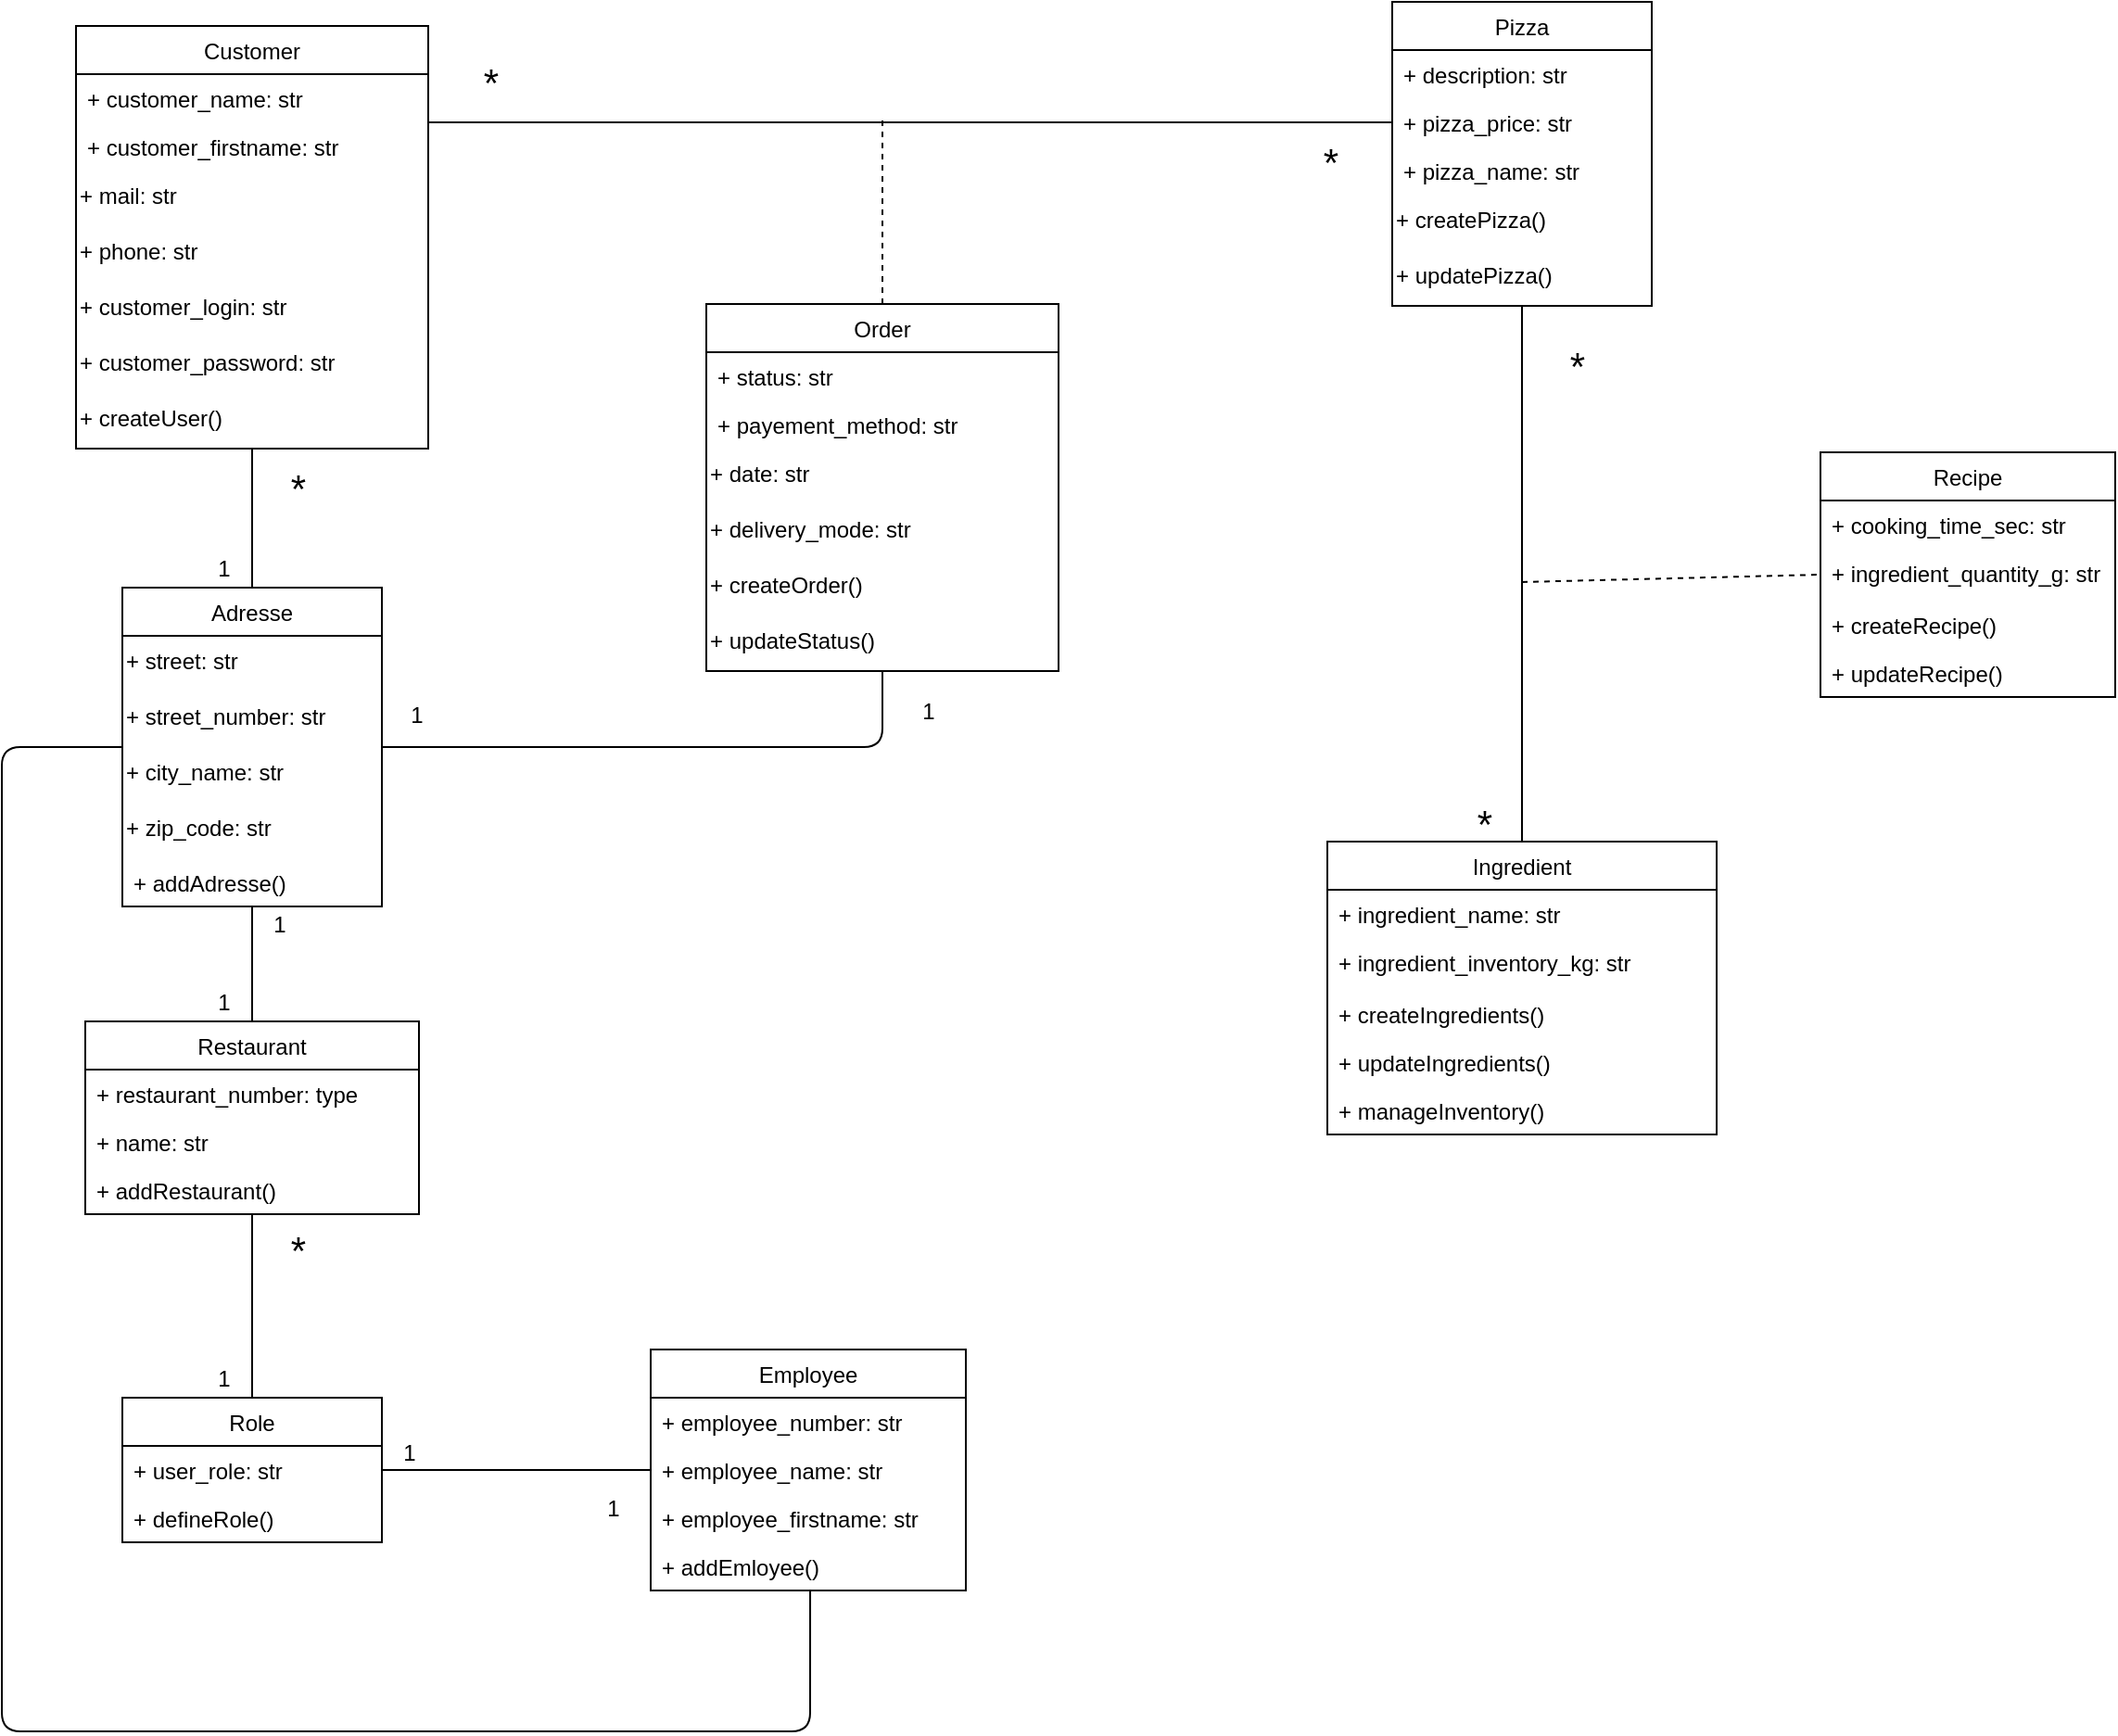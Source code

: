 <mxfile version="14.6.6" type="device"><diagram id="Iy9yu8aMUoGa1q2dJhIb" name="Page-1"><mxGraphModel dx="1422" dy="791" grid="1" gridSize="10" guides="1" tooltips="1" connect="1" arrows="1" fold="1" page="1" pageScale="1" pageWidth="827" pageHeight="1169" math="0" shadow="0"><root><mxCell id="0"/><mxCell id="1" parent="0"/><mxCell id="9qdpSm--9qZKUrbQiOAT-15" value="Pizza" style="swimlane;fontStyle=0;childLayout=stackLayout;horizontal=1;startSize=26;fillColor=none;horizontalStack=0;resizeParent=1;resizeParentMax=0;resizeLast=0;collapsible=1;marginBottom=0;" parent="1" vertex="1"><mxGeometry x="880" y="97" width="140" height="164" as="geometry"/></mxCell><mxCell id="9qdpSm--9qZKUrbQiOAT-16" value="+ description: str" style="text;strokeColor=none;fillColor=none;align=left;verticalAlign=top;spacingLeft=4;spacingRight=4;overflow=hidden;rotatable=0;points=[[0,0.5],[1,0.5]];portConstraint=eastwest;" parent="9qdpSm--9qZKUrbQiOAT-15" vertex="1"><mxGeometry y="26" width="140" height="26" as="geometry"/></mxCell><mxCell id="9qdpSm--9qZKUrbQiOAT-17" value="+ pizza_price: str" style="text;strokeColor=none;fillColor=none;align=left;verticalAlign=top;spacingLeft=4;spacingRight=4;overflow=hidden;rotatable=0;points=[[0,0.5],[1,0.5]];portConstraint=eastwest;" parent="9qdpSm--9qZKUrbQiOAT-15" vertex="1"><mxGeometry y="52" width="140" height="26" as="geometry"/></mxCell><mxCell id="Gk1BNJ2Ca37cgyIZlv9p-1" value="+ pizza_name: str" style="text;strokeColor=none;fillColor=none;align=left;verticalAlign=top;spacingLeft=4;spacingRight=4;overflow=hidden;rotatable=0;points=[[0,0.5],[1,0.5]];portConstraint=eastwest;" parent="9qdpSm--9qZKUrbQiOAT-15" vertex="1"><mxGeometry y="78" width="140" height="26" as="geometry"/></mxCell><mxCell id="6Ft0K4k5cxffkVm2fyeE-7" value="+ createPizza()" style="text;whiteSpace=wrap;html=1;" parent="9qdpSm--9qZKUrbQiOAT-15" vertex="1"><mxGeometry y="104" width="140" height="30" as="geometry"/></mxCell><mxCell id="6Ft0K4k5cxffkVm2fyeE-8" value="+ updatePizza()" style="text;whiteSpace=wrap;html=1;" parent="9qdpSm--9qZKUrbQiOAT-15" vertex="1"><mxGeometry y="134" width="140" height="30" as="geometry"/></mxCell><mxCell id="9qdpSm--9qZKUrbQiOAT-31" value="Customer" style="swimlane;fontStyle=0;childLayout=stackLayout;horizontal=1;startSize=26;fillColor=none;horizontalStack=0;resizeParent=1;resizeParentMax=0;resizeLast=0;collapsible=1;marginBottom=0;" parent="1" vertex="1"><mxGeometry x="170" y="110" width="190" height="228" as="geometry"/></mxCell><mxCell id="9qdpSm--9qZKUrbQiOAT-32" value="+ customer_name: str" style="text;strokeColor=none;fillColor=none;align=left;verticalAlign=top;spacingLeft=4;spacingRight=4;overflow=hidden;rotatable=0;points=[[0,0.5],[1,0.5]];portConstraint=eastwest;" parent="9qdpSm--9qZKUrbQiOAT-31" vertex="1"><mxGeometry y="26" width="190" height="26" as="geometry"/></mxCell><mxCell id="9qdpSm--9qZKUrbQiOAT-33" value="+ customer_firstname: str" style="text;strokeColor=none;fillColor=none;align=left;verticalAlign=top;spacingLeft=4;spacingRight=4;overflow=hidden;rotatable=0;points=[[0,0.5],[1,0.5]];portConstraint=eastwest;" parent="9qdpSm--9qZKUrbQiOAT-31" vertex="1"><mxGeometry y="52" width="190" height="26" as="geometry"/></mxCell><mxCell id="3xtKKPZ_bgGL4iT_4-hF-18" value="+ mail: str" style="text;whiteSpace=wrap;html=1;" parent="9qdpSm--9qZKUrbQiOAT-31" vertex="1"><mxGeometry y="78" width="190" height="30" as="geometry"/></mxCell><mxCell id="3xtKKPZ_bgGL4iT_4-hF-19" value="+ phone: str" style="text;whiteSpace=wrap;html=1;" parent="9qdpSm--9qZKUrbQiOAT-31" vertex="1"><mxGeometry y="108" width="190" height="30" as="geometry"/></mxCell><mxCell id="3xtKKPZ_bgGL4iT_4-hF-20" value="+ customer_login: str" style="text;whiteSpace=wrap;html=1;" parent="9qdpSm--9qZKUrbQiOAT-31" vertex="1"><mxGeometry y="138" width="190" height="30" as="geometry"/></mxCell><mxCell id="3xtKKPZ_bgGL4iT_4-hF-21" value="+ customer_password: str" style="text;whiteSpace=wrap;html=1;" parent="9qdpSm--9qZKUrbQiOAT-31" vertex="1"><mxGeometry y="168" width="190" height="30" as="geometry"/></mxCell><mxCell id="6Ft0K4k5cxffkVm2fyeE-1" value="+ createUser()" style="text;whiteSpace=wrap;html=1;" parent="9qdpSm--9qZKUrbQiOAT-31" vertex="1"><mxGeometry y="198" width="190" height="30" as="geometry"/></mxCell><mxCell id="9qdpSm--9qZKUrbQiOAT-51" value="Order" style="swimlane;fontStyle=0;childLayout=stackLayout;horizontal=1;startSize=26;fillColor=none;horizontalStack=0;resizeParent=1;resizeParentMax=0;resizeLast=0;collapsible=1;marginBottom=0;" parent="1" vertex="1"><mxGeometry x="510" y="260" width="190" height="198" as="geometry"/></mxCell><mxCell id="9qdpSm--9qZKUrbQiOAT-52" value="+ status: str" style="text;strokeColor=none;fillColor=none;align=left;verticalAlign=top;spacingLeft=4;spacingRight=4;overflow=hidden;rotatable=0;points=[[0,0.5],[1,0.5]];portConstraint=eastwest;" parent="9qdpSm--9qZKUrbQiOAT-51" vertex="1"><mxGeometry y="26" width="190" height="26" as="geometry"/></mxCell><mxCell id="9qdpSm--9qZKUrbQiOAT-53" value="+ payement_method: str" style="text;strokeColor=none;fillColor=none;align=left;verticalAlign=top;spacingLeft=4;spacingRight=4;overflow=hidden;rotatable=0;points=[[0,0.5],[1,0.5]];portConstraint=eastwest;" parent="9qdpSm--9qZKUrbQiOAT-51" vertex="1"><mxGeometry y="52" width="190" height="26" as="geometry"/></mxCell><mxCell id="3xtKKPZ_bgGL4iT_4-hF-22" value="+ date: str" style="text;whiteSpace=wrap;html=1;" parent="9qdpSm--9qZKUrbQiOAT-51" vertex="1"><mxGeometry y="78" width="190" height="30" as="geometry"/></mxCell><mxCell id="3xtKKPZ_bgGL4iT_4-hF-23" value="+ delivery_mode: str" style="text;whiteSpace=wrap;html=1;" parent="9qdpSm--9qZKUrbQiOAT-51" vertex="1"><mxGeometry y="108" width="190" height="30" as="geometry"/></mxCell><mxCell id="3xtKKPZ_bgGL4iT_4-hF-24" value="+ createOrder()" style="text;whiteSpace=wrap;html=1;" parent="9qdpSm--9qZKUrbQiOAT-51" vertex="1"><mxGeometry y="138" width="190" height="30" as="geometry"/></mxCell><mxCell id="6Ft0K4k5cxffkVm2fyeE-6" value="+ updateStatus()" style="text;whiteSpace=wrap;html=1;" parent="9qdpSm--9qZKUrbQiOAT-51" vertex="1"><mxGeometry y="168" width="190" height="30" as="geometry"/></mxCell><mxCell id="9qdpSm--9qZKUrbQiOAT-54" value="Ingredient" style="swimlane;fontStyle=0;childLayout=stackLayout;horizontal=1;startSize=26;fillColor=none;horizontalStack=0;resizeParent=1;resizeParentMax=0;resizeLast=0;collapsible=1;marginBottom=0;" parent="1" vertex="1"><mxGeometry x="845" y="550" width="210" height="158" as="geometry"/></mxCell><mxCell id="9qdpSm--9qZKUrbQiOAT-55" value="+ ingredient_name: str " style="text;strokeColor=none;fillColor=none;align=left;verticalAlign=top;spacingLeft=4;spacingRight=4;overflow=hidden;rotatable=0;points=[[0,0.5],[1,0.5]];portConstraint=eastwest;" parent="9qdpSm--9qZKUrbQiOAT-54" vertex="1"><mxGeometry y="26" width="210" height="26" as="geometry"/></mxCell><mxCell id="9qdpSm--9qZKUrbQiOAT-56" value="+ ingredient_inventory_kg: str" style="text;strokeColor=none;fillColor=none;align=left;verticalAlign=top;spacingLeft=4;spacingRight=4;overflow=hidden;rotatable=0;points=[[0,0.5],[1,0.5]];portConstraint=eastwest;" parent="9qdpSm--9qZKUrbQiOAT-54" vertex="1"><mxGeometry y="52" width="210" height="28" as="geometry"/></mxCell><mxCell id="6Ft0K4k5cxffkVm2fyeE-15" value="+ createIngredients()" style="text;strokeColor=none;fillColor=none;align=left;verticalAlign=top;spacingLeft=4;spacingRight=4;overflow=hidden;rotatable=0;points=[[0,0.5],[1,0.5]];portConstraint=eastwest;" parent="9qdpSm--9qZKUrbQiOAT-54" vertex="1"><mxGeometry y="80" width="210" height="26" as="geometry"/></mxCell><mxCell id="6Ft0K4k5cxffkVm2fyeE-16" value="+ updateIngredients()" style="text;strokeColor=none;fillColor=none;align=left;verticalAlign=top;spacingLeft=4;spacingRight=4;overflow=hidden;rotatable=0;points=[[0,0.5],[1,0.5]];portConstraint=eastwest;" parent="9qdpSm--9qZKUrbQiOAT-54" vertex="1"><mxGeometry y="106" width="210" height="26" as="geometry"/></mxCell><mxCell id="6Ft0K4k5cxffkVm2fyeE-17" value="+ manageInventory()" style="text;strokeColor=none;fillColor=none;align=left;verticalAlign=top;spacingLeft=4;spacingRight=4;overflow=hidden;rotatable=0;points=[[0,0.5],[1,0.5]];portConstraint=eastwest;" parent="9qdpSm--9qZKUrbQiOAT-54" vertex="1"><mxGeometry y="132" width="210" height="26" as="geometry"/></mxCell><mxCell id="9qdpSm--9qZKUrbQiOAT-60" value="Recipe" style="swimlane;fontStyle=0;childLayout=stackLayout;horizontal=1;startSize=26;fillColor=none;horizontalStack=0;resizeParent=1;resizeParentMax=0;resizeLast=0;collapsible=1;marginBottom=0;" parent="1" vertex="1"><mxGeometry x="1111" y="340" width="159" height="132" as="geometry"/></mxCell><mxCell id="6Ft0K4k5cxffkVm2fyeE-10" value="+ cooking_time_sec: str" style="text;strokeColor=none;fillColor=none;align=left;verticalAlign=top;spacingLeft=4;spacingRight=4;overflow=hidden;rotatable=0;points=[[0,0.5],[1,0.5]];portConstraint=eastwest;" parent="9qdpSm--9qZKUrbQiOAT-60" vertex="1"><mxGeometry y="26" width="159" height="26" as="geometry"/></mxCell><mxCell id="6Ft0K4k5cxffkVm2fyeE-25" value="+ ingredient_quantity_g: str" style="text;strokeColor=none;fillColor=none;align=left;verticalAlign=top;spacingLeft=4;spacingRight=4;overflow=hidden;rotatable=0;points=[[0,0.5],[1,0.5]];portConstraint=eastwest;" parent="9qdpSm--9qZKUrbQiOAT-60" vertex="1"><mxGeometry y="52" width="159" height="28" as="geometry"/></mxCell><mxCell id="6Ft0K4k5cxffkVm2fyeE-12" value="+ createRecipe()" style="text;strokeColor=none;fillColor=none;align=left;verticalAlign=top;spacingLeft=4;spacingRight=4;overflow=hidden;rotatable=0;points=[[0,0.5],[1,0.5]];portConstraint=eastwest;" parent="9qdpSm--9qZKUrbQiOAT-60" vertex="1"><mxGeometry y="80" width="159" height="26" as="geometry"/></mxCell><mxCell id="6Ft0K4k5cxffkVm2fyeE-14" value="+ updateRecipe()" style="text;strokeColor=none;fillColor=none;align=left;verticalAlign=top;spacingLeft=4;spacingRight=4;overflow=hidden;rotatable=0;points=[[0,0.5],[1,0.5]];portConstraint=eastwest;" parent="9qdpSm--9qZKUrbQiOAT-60" vertex="1"><mxGeometry y="106" width="159" height="26" as="geometry"/></mxCell><mxCell id="3xtKKPZ_bgGL4iT_4-hF-5" value="" style="endArrow=none;html=1;entryX=0;entryY=0.5;entryDx=0;entryDy=0;" parent="1" target="9qdpSm--9qZKUrbQiOAT-17" edge="1"><mxGeometry width="50" height="50" relative="1" as="geometry"><mxPoint x="360" y="162" as="sourcePoint"/><mxPoint x="570" y="220" as="targetPoint"/></mxGeometry></mxCell><mxCell id="3xtKKPZ_bgGL4iT_4-hF-8" value="" style="endArrow=none;html=1;entryX=0.5;entryY=1;entryDx=0;entryDy=0;" parent="1" source="9qdpSm--9qZKUrbQiOAT-54" target="9qdpSm--9qZKUrbQiOAT-15" edge="1"><mxGeometry width="50" height="50" relative="1" as="geometry"><mxPoint x="700" y="430" as="sourcePoint"/><mxPoint x="750" y="380" as="targetPoint"/></mxGeometry></mxCell><mxCell id="3xtKKPZ_bgGL4iT_4-hF-11" value="" style="endArrow=none;dashed=1;html=1;exitX=0.5;exitY=0;exitDx=0;exitDy=0;" parent="1" source="9qdpSm--9qZKUrbQiOAT-51" edge="1"><mxGeometry width="50" height="50" relative="1" as="geometry"><mxPoint x="700" y="430" as="sourcePoint"/><mxPoint x="605" y="160" as="targetPoint"/></mxGeometry></mxCell><mxCell id="3xtKKPZ_bgGL4iT_4-hF-12" value="" style="endArrow=none;dashed=1;html=1;entryX=0;entryY=0.5;entryDx=0;entryDy=0;" parent="1" target="9qdpSm--9qZKUrbQiOAT-60" edge="1"><mxGeometry width="50" height="50" relative="1" as="geometry"><mxPoint x="950" y="410" as="sourcePoint"/><mxPoint x="750" y="380" as="targetPoint"/></mxGeometry></mxCell><mxCell id="3xtKKPZ_bgGL4iT_4-hF-13" value="&lt;font style=&quot;font-size: 21px&quot;&gt;*&lt;/font&gt;" style="text;html=1;strokeColor=none;fillColor=none;align=center;verticalAlign=middle;whiteSpace=wrap;rounded=0;" parent="1" vertex="1"><mxGeometry x="374" y="130" width="40" height="20" as="geometry"/></mxCell><mxCell id="3xtKKPZ_bgGL4iT_4-hF-14" value="&#xA;&lt;font style=&quot;font-size: 21px&quot;&gt;*&lt;/font&gt;&#xA;&#xA;" style="text;html=1;strokeColor=none;fillColor=none;align=center;verticalAlign=middle;whiteSpace=wrap;rounded=0;" parent="1" vertex="1"><mxGeometry x="827" y="180" width="40" height="20" as="geometry"/></mxCell><mxCell id="3xtKKPZ_bgGL4iT_4-hF-15" value="&#xA;&lt;font style=&quot;font-size: 21px&quot;&gt;*&lt;/font&gt;&#xA;&#xA;" style="text;html=1;strokeColor=none;fillColor=none;align=center;verticalAlign=middle;whiteSpace=wrap;rounded=0;" parent="1" vertex="1"><mxGeometry x="960" y="290" width="40" height="20" as="geometry"/></mxCell><mxCell id="3xtKKPZ_bgGL4iT_4-hF-16" value="&lt;font style=&quot;font-size: 21px&quot;&gt;*&lt;/font&gt;" style="text;html=1;strokeColor=none;fillColor=none;align=center;verticalAlign=middle;whiteSpace=wrap;rounded=0;" parent="1" vertex="1"><mxGeometry x="910" y="530" width="40" height="20" as="geometry"/></mxCell><mxCell id="6Ft0K4k5cxffkVm2fyeE-2" value="Role" style="swimlane;fontStyle=0;childLayout=stackLayout;horizontal=1;startSize=26;fillColor=none;horizontalStack=0;resizeParent=1;resizeParentMax=0;resizeLast=0;collapsible=1;marginBottom=0;" parent="1" vertex="1"><mxGeometry x="195" y="850" width="140" height="78" as="geometry"/></mxCell><mxCell id="6Ft0K4k5cxffkVm2fyeE-3" value="+ user_role: str" style="text;strokeColor=none;fillColor=none;align=left;verticalAlign=top;spacingLeft=4;spacingRight=4;overflow=hidden;rotatable=0;points=[[0,0.5],[1,0.5]];portConstraint=eastwest;" parent="6Ft0K4k5cxffkVm2fyeE-2" vertex="1"><mxGeometry y="26" width="140" height="26" as="geometry"/></mxCell><mxCell id="6Ft0K4k5cxffkVm2fyeE-5" value="+ defineRole()" style="text;strokeColor=none;fillColor=none;align=left;verticalAlign=top;spacingLeft=4;spacingRight=4;overflow=hidden;rotatable=0;points=[[0,0.5],[1,0.5]];portConstraint=eastwest;" parent="6Ft0K4k5cxffkVm2fyeE-2" vertex="1"><mxGeometry y="52" width="140" height="26" as="geometry"/></mxCell><mxCell id="aufE9pwlHDy-bi07Nesx-1" value="Restaurant" style="swimlane;fontStyle=0;childLayout=stackLayout;horizontal=1;startSize=26;fillColor=none;horizontalStack=0;resizeParent=1;resizeParentMax=0;resizeLast=0;collapsible=1;marginBottom=0;" vertex="1" parent="1"><mxGeometry x="175" y="647" width="180" height="104" as="geometry"/></mxCell><mxCell id="aufE9pwlHDy-bi07Nesx-3" value="+ restaurant_number: type" style="text;strokeColor=none;fillColor=none;align=left;verticalAlign=top;spacingLeft=4;spacingRight=4;overflow=hidden;rotatable=0;points=[[0,0.5],[1,0.5]];portConstraint=eastwest;" vertex="1" parent="aufE9pwlHDy-bi07Nesx-1"><mxGeometry y="26" width="180" height="26" as="geometry"/></mxCell><mxCell id="aufE9pwlHDy-bi07Nesx-2" value="+ name: str" style="text;strokeColor=none;fillColor=none;align=left;verticalAlign=top;spacingLeft=4;spacingRight=4;overflow=hidden;rotatable=0;points=[[0,0.5],[1,0.5]];portConstraint=eastwest;" vertex="1" parent="aufE9pwlHDy-bi07Nesx-1"><mxGeometry y="52" width="180" height="26" as="geometry"/></mxCell><mxCell id="aufE9pwlHDy-bi07Nesx-4" value="+ addRestaurant()" style="text;strokeColor=none;fillColor=none;align=left;verticalAlign=top;spacingLeft=4;spacingRight=4;overflow=hidden;rotatable=0;points=[[0,0.5],[1,0.5]];portConstraint=eastwest;" vertex="1" parent="aufE9pwlHDy-bi07Nesx-1"><mxGeometry y="78" width="180" height="26" as="geometry"/></mxCell><mxCell id="aufE9pwlHDy-bi07Nesx-5" value="Employee" style="swimlane;fontStyle=0;childLayout=stackLayout;horizontal=1;startSize=26;fillColor=none;horizontalStack=0;resizeParent=1;resizeParentMax=0;resizeLast=0;collapsible=1;marginBottom=0;" vertex="1" parent="1"><mxGeometry x="480" y="824" width="170" height="130" as="geometry"/></mxCell><mxCell id="aufE9pwlHDy-bi07Nesx-6" value="+ employee_number: str" style="text;strokeColor=none;fillColor=none;align=left;verticalAlign=top;spacingLeft=4;spacingRight=4;overflow=hidden;rotatable=0;points=[[0,0.5],[1,0.5]];portConstraint=eastwest;" vertex="1" parent="aufE9pwlHDy-bi07Nesx-5"><mxGeometry y="26" width="170" height="26" as="geometry"/></mxCell><mxCell id="aufE9pwlHDy-bi07Nesx-13" value="+ employee_name: str" style="text;strokeColor=none;fillColor=none;align=left;verticalAlign=top;spacingLeft=4;spacingRight=4;overflow=hidden;rotatable=0;points=[[0,0.5],[1,0.5]];portConstraint=eastwest;" vertex="1" parent="aufE9pwlHDy-bi07Nesx-5"><mxGeometry y="52" width="170" height="26" as="geometry"/></mxCell><mxCell id="aufE9pwlHDy-bi07Nesx-14" value="+ employee_firstname: str" style="text;strokeColor=none;fillColor=none;align=left;verticalAlign=top;spacingLeft=4;spacingRight=4;overflow=hidden;rotatable=0;points=[[0,0.5],[1,0.5]];portConstraint=eastwest;" vertex="1" parent="aufE9pwlHDy-bi07Nesx-5"><mxGeometry y="78" width="170" height="26" as="geometry"/></mxCell><mxCell id="aufE9pwlHDy-bi07Nesx-8" value="+ addEmloyee()" style="text;strokeColor=none;fillColor=none;align=left;verticalAlign=top;spacingLeft=4;spacingRight=4;overflow=hidden;rotatable=0;points=[[0,0.5],[1,0.5]];portConstraint=eastwest;" vertex="1" parent="aufE9pwlHDy-bi07Nesx-5"><mxGeometry y="104" width="170" height="26" as="geometry"/></mxCell><mxCell id="aufE9pwlHDy-bi07Nesx-9" value="Adresse" style="swimlane;fontStyle=0;childLayout=stackLayout;horizontal=1;startSize=26;fillColor=none;horizontalStack=0;resizeParent=1;resizeParentMax=0;resizeLast=0;collapsible=1;marginBottom=0;" vertex="1" parent="1"><mxGeometry x="195" y="413" width="140" height="172" as="geometry"/></mxCell><mxCell id="Gk1BNJ2Ca37cgyIZlv9p-2" value="+ street: str" style="text;whiteSpace=wrap;html=1;" parent="aufE9pwlHDy-bi07Nesx-9" vertex="1"><mxGeometry y="26" width="140" height="30" as="geometry"/></mxCell><mxCell id="Gk1BNJ2Ca37cgyIZlv9p-3" value="+ street_number: str" style="text;whiteSpace=wrap;html=1;" parent="aufE9pwlHDy-bi07Nesx-9" vertex="1"><mxGeometry y="56" width="140" height="30" as="geometry"/></mxCell><mxCell id="Gk1BNJ2Ca37cgyIZlv9p-5" value="+ city_name: str" style="text;whiteSpace=wrap;html=1;" parent="aufE9pwlHDy-bi07Nesx-9" vertex="1"><mxGeometry y="86" width="140" height="30" as="geometry"/></mxCell><mxCell id="Gk1BNJ2Ca37cgyIZlv9p-4" value="+ zip_code: str" style="text;whiteSpace=wrap;html=1;" parent="aufE9pwlHDy-bi07Nesx-9" vertex="1"><mxGeometry y="116" width="140" height="30" as="geometry"/></mxCell><mxCell id="aufE9pwlHDy-bi07Nesx-12" value="+ addAdresse()" style="text;strokeColor=none;fillColor=none;align=left;verticalAlign=top;spacingLeft=4;spacingRight=4;overflow=hidden;rotatable=0;points=[[0,0.5],[1,0.5]];portConstraint=eastwest;" vertex="1" parent="aufE9pwlHDy-bi07Nesx-9"><mxGeometry y="146" width="140" height="26" as="geometry"/></mxCell><mxCell id="aufE9pwlHDy-bi07Nesx-15" value="" style="endArrow=none;html=1;exitX=0.5;exitY=0;exitDx=0;exitDy=0;entryX=0.5;entryY=1;entryDx=0;entryDy=0;" edge="1" parent="1" source="aufE9pwlHDy-bi07Nesx-1" target="aufE9pwlHDy-bi07Nesx-9"><mxGeometry width="50" height="50" relative="1" as="geometry"><mxPoint x="690" y="670" as="sourcePoint"/><mxPoint x="740" y="620" as="targetPoint"/></mxGeometry></mxCell><mxCell id="aufE9pwlHDy-bi07Nesx-16" value="" style="endArrow=none;html=1;exitX=0.5;exitY=0;exitDx=0;exitDy=0;entryX=0.5;entryY=1;entryDx=0;entryDy=0;" edge="1" parent="1" source="aufE9pwlHDy-bi07Nesx-9" target="6Ft0K4k5cxffkVm2fyeE-1"><mxGeometry width="50" height="50" relative="1" as="geometry"><mxPoint x="690" y="550" as="sourcePoint"/><mxPoint x="740" y="500" as="targetPoint"/></mxGeometry></mxCell><mxCell id="aufE9pwlHDy-bi07Nesx-20" value="" style="endArrow=none;html=1;exitX=0.5;exitY=0;exitDx=0;exitDy=0;" edge="1" parent="1" source="6Ft0K4k5cxffkVm2fyeE-2" target="aufE9pwlHDy-bi07Nesx-1"><mxGeometry width="50" height="50" relative="1" as="geometry"><mxPoint x="690" y="610" as="sourcePoint"/><mxPoint x="740" y="560" as="targetPoint"/></mxGeometry></mxCell><mxCell id="aufE9pwlHDy-bi07Nesx-21" value="" style="endArrow=none;html=1;exitX=1;exitY=0;exitDx=0;exitDy=0;entryX=0.5;entryY=1;entryDx=0;entryDy=0;" edge="1" parent="1" source="Gk1BNJ2Ca37cgyIZlv9p-5" target="6Ft0K4k5cxffkVm2fyeE-6"><mxGeometry width="50" height="50" relative="1" as="geometry"><mxPoint x="690" y="610" as="sourcePoint"/><mxPoint x="620" y="470" as="targetPoint"/><Array as="points"><mxPoint x="605" y="499"/></Array></mxGeometry></mxCell><mxCell id="aufE9pwlHDy-bi07Nesx-22" value="" style="endArrow=none;html=1;exitX=1;exitY=0.5;exitDx=0;exitDy=0;entryX=0;entryY=0.5;entryDx=0;entryDy=0;" edge="1" parent="1" source="6Ft0K4k5cxffkVm2fyeE-3" target="aufE9pwlHDy-bi07Nesx-13"><mxGeometry width="50" height="50" relative="1" as="geometry"><mxPoint x="690" y="690" as="sourcePoint"/><mxPoint x="740" y="640" as="targetPoint"/></mxGeometry></mxCell><mxCell id="aufE9pwlHDy-bi07Nesx-24" value="" style="endArrow=none;html=1;exitX=0.506;exitY=1;exitDx=0;exitDy=0;exitPerimeter=0;entryX=0;entryY=0.5;entryDx=0;entryDy=0;" edge="1" parent="1" source="aufE9pwlHDy-bi07Nesx-8" target="aufE9pwlHDy-bi07Nesx-9"><mxGeometry width="50" height="50" relative="1" as="geometry"><mxPoint x="550" y="980" as="sourcePoint"/><mxPoint x="50" y="500" as="targetPoint"/><Array as="points"><mxPoint x="566" y="1030"/><mxPoint x="130" y="1030"/><mxPoint x="130" y="499"/></Array></mxGeometry></mxCell><mxCell id="aufE9pwlHDy-bi07Nesx-25" value="1" style="text;html=1;strokeColor=none;fillColor=none;align=center;verticalAlign=middle;whiteSpace=wrap;rounded=0;" vertex="1" parent="1"><mxGeometry x="610" y="470" width="40" height="20" as="geometry"/></mxCell><mxCell id="aufE9pwlHDy-bi07Nesx-26" value="1" style="text;html=1;strokeColor=none;fillColor=none;align=center;verticalAlign=middle;whiteSpace=wrap;rounded=0;" vertex="1" parent="1"><mxGeometry x="334" y="472" width="40" height="20" as="geometry"/></mxCell><mxCell id="aufE9pwlHDy-bi07Nesx-27" value="1" style="text;html=1;strokeColor=none;fillColor=none;align=center;verticalAlign=middle;whiteSpace=wrap;rounded=0;" vertex="1" parent="1"><mxGeometry x="230" y="393" width="40" height="20" as="geometry"/></mxCell><mxCell id="aufE9pwlHDy-bi07Nesx-29" value="&lt;font style=&quot;font-size: 21px&quot;&gt;*&lt;/font&gt;" style="text;html=1;strokeColor=none;fillColor=none;align=center;verticalAlign=middle;whiteSpace=wrap;rounded=0;" vertex="1" parent="1"><mxGeometry x="270" y="349" width="40" height="20" as="geometry"/></mxCell><mxCell id="aufE9pwlHDy-bi07Nesx-30" value="1" style="text;html=1;strokeColor=none;fillColor=none;align=center;verticalAlign=middle;whiteSpace=wrap;rounded=0;" vertex="1" parent="1"><mxGeometry x="230" y="627" width="40" height="20" as="geometry"/></mxCell><mxCell id="aufE9pwlHDy-bi07Nesx-33" value="1" style="text;html=1;strokeColor=none;fillColor=none;align=center;verticalAlign=middle;whiteSpace=wrap;rounded=0;" vertex="1" parent="1"><mxGeometry x="260" y="584.5" width="40" height="20" as="geometry"/></mxCell><mxCell id="aufE9pwlHDy-bi07Nesx-35" value="1" style="text;html=1;strokeColor=none;fillColor=none;align=center;verticalAlign=middle;whiteSpace=wrap;rounded=0;" vertex="1" parent="1"><mxGeometry x="230" y="830" width="40" height="20" as="geometry"/></mxCell><mxCell id="aufE9pwlHDy-bi07Nesx-36" value="&lt;font style=&quot;font-size: 21px&quot;&gt;*&lt;/font&gt;" style="text;html=1;strokeColor=none;fillColor=none;align=center;verticalAlign=middle;whiteSpace=wrap;rounded=0;" vertex="1" parent="1"><mxGeometry x="270" y="760" width="40" height="20" as="geometry"/></mxCell><mxCell id="aufE9pwlHDy-bi07Nesx-37" value="1" style="text;html=1;strokeColor=none;fillColor=none;align=center;verticalAlign=middle;whiteSpace=wrap;rounded=0;" vertex="1" parent="1"><mxGeometry x="330" y="870" width="40" height="20" as="geometry"/></mxCell><mxCell id="aufE9pwlHDy-bi07Nesx-38" value="1" style="text;html=1;strokeColor=none;fillColor=none;align=center;verticalAlign=middle;whiteSpace=wrap;rounded=0;" vertex="1" parent="1"><mxGeometry x="440" y="900" width="40" height="20" as="geometry"/></mxCell></root></mxGraphModel></diagram></mxfile>